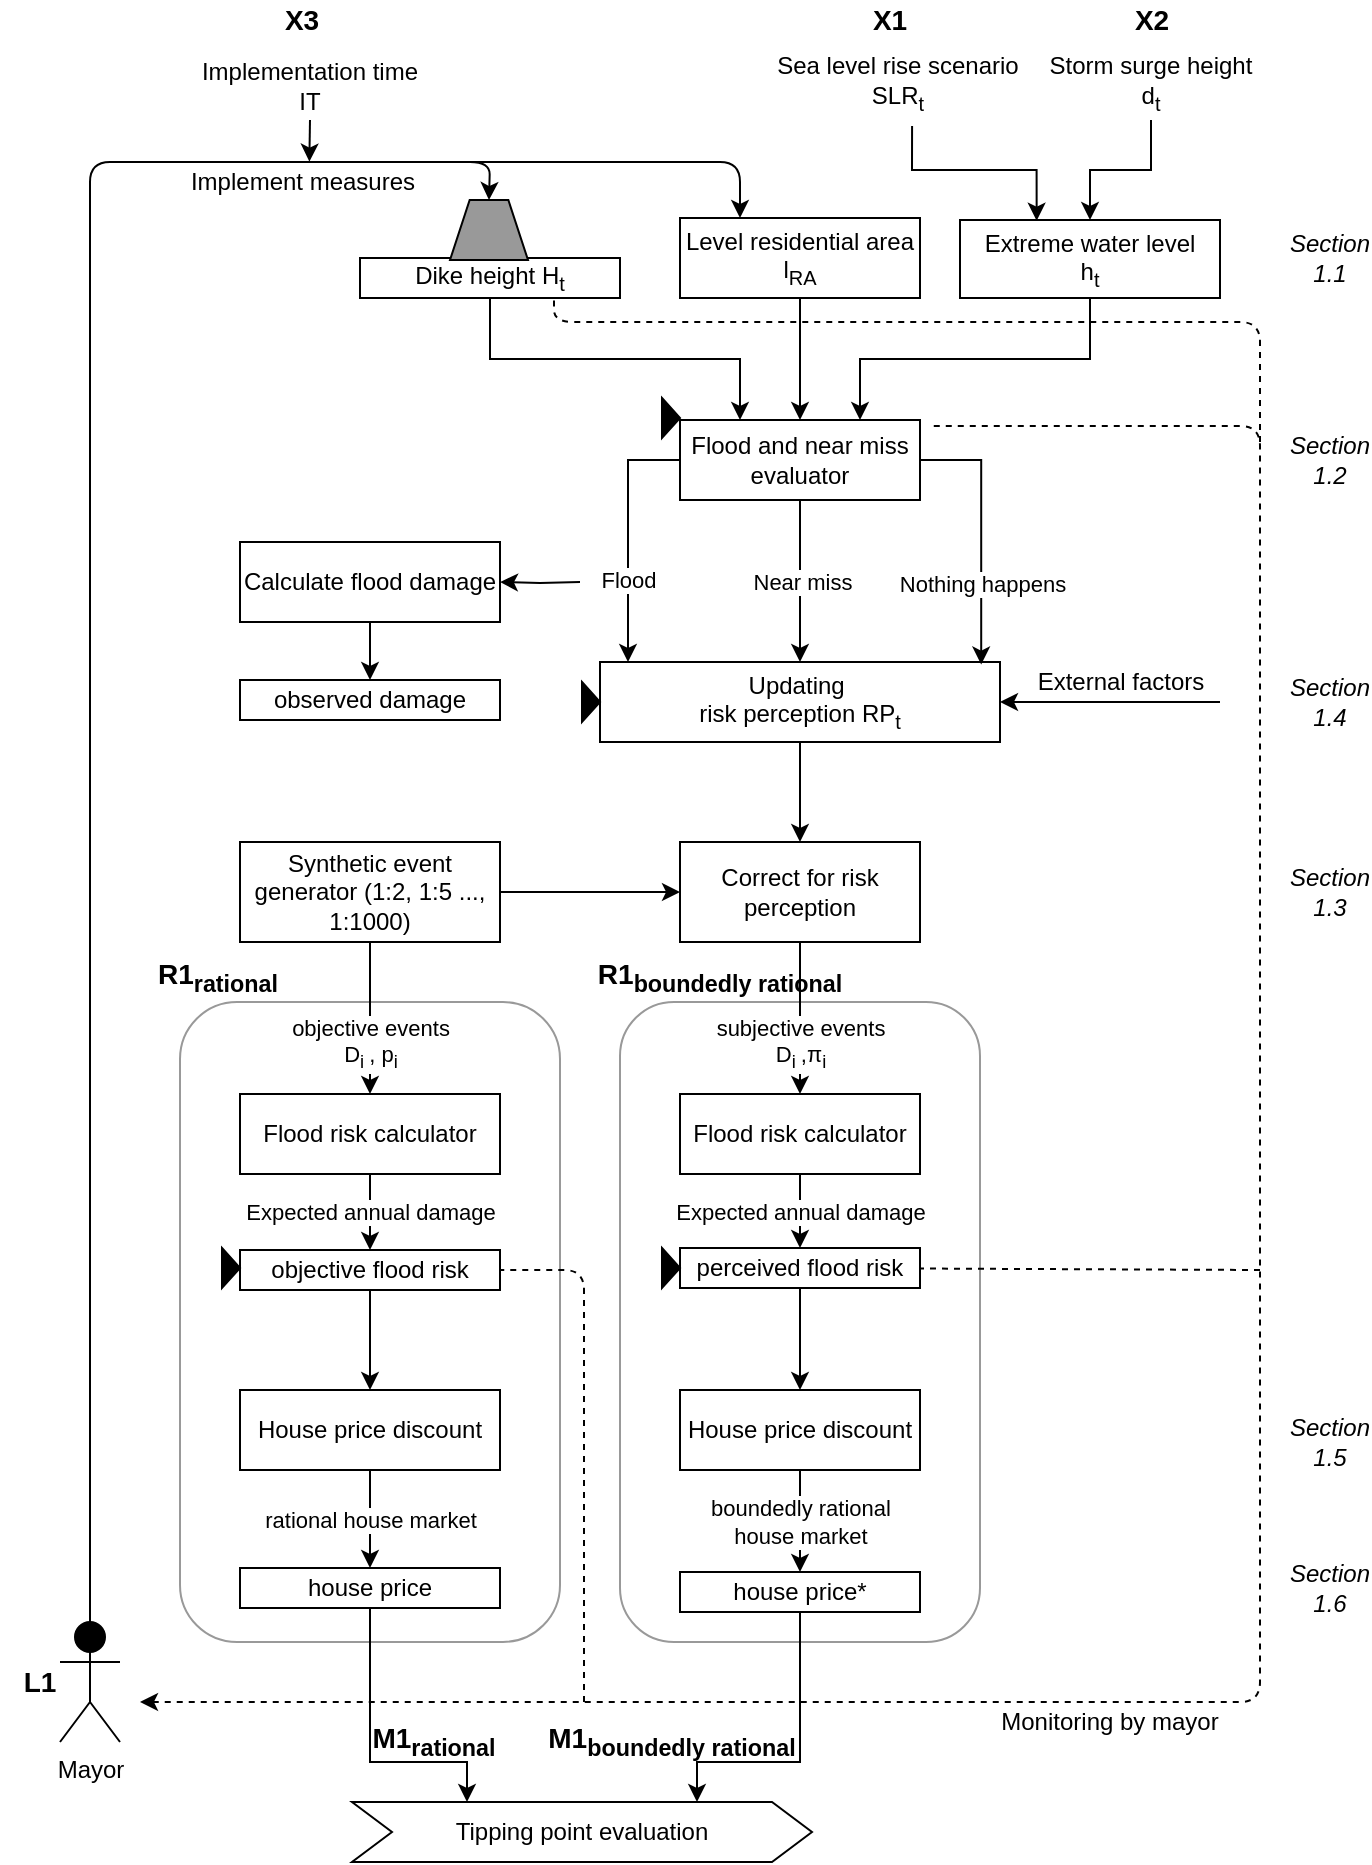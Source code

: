 <mxGraphModel dx="712" dy="684" grid="1" gridSize="10" guides="1" tooltips="1" connect="1" arrows="1" fold="1" page="1" pageScale="1" pageWidth="827" pageHeight="1169" background="#ffffff"><root><mxCell id="0"/><mxCell id="1" parent="0"/><mxCell id="289" value="" style="rounded=1;whiteSpace=wrap;html=1;fillColor=none;strokeColor=#999999;" parent="1" vertex="1"><mxGeometry x="190" y="520" width="190" height="320" as="geometry"/></mxCell><mxCell id="288" value="" style="rounded=1;whiteSpace=wrap;html=1;fillColor=none;strokeColor=#999999;" parent="1" vertex="1"><mxGeometry x="410" y="520" width="180" height="320" as="geometry"/></mxCell><mxCell id="210" value="Near miss" style="edgeStyle=orthogonalEdgeStyle;rounded=0;html=1;exitX=0.5;exitY=1;jettySize=auto;orthogonalLoop=1;" parent="1" source="109" edge="1"><mxGeometry relative="1" as="geometry"><mxPoint x="500" y="350" as="targetPoint"/></mxGeometry></mxCell><mxCell id="212" value="Flood" style="edgeStyle=orthogonalEdgeStyle;rounded=0;html=1;exitX=0;exitY=0.5;jettySize=auto;orthogonalLoop=1;" parent="1" source="109" edge="1"><mxGeometry x="0.345" relative="1" as="geometry"><mxPoint x="414" y="350" as="targetPoint"/><Array as="points"><mxPoint x="414" y="249"/></Array><mxPoint as="offset"/></mxGeometry></mxCell><mxCell id="218" value="Nothing happens" style="edgeStyle=orthogonalEdgeStyle;rounded=0;html=1;exitX=1;exitY=0.5;entryX=0.953;entryY=0.032;entryPerimeter=0;jettySize=auto;orthogonalLoop=1;" parent="1" source="109" target="217" edge="1"><mxGeometry x="0.398" relative="1" as="geometry"><mxPoint as="offset"/></mxGeometry></mxCell><mxCell id="220" style="edgeStyle=orthogonalEdgeStyle;rounded=0;html=1;entryX=1;entryY=0.5;jettySize=auto;orthogonalLoop=1;" parent="1" target="219" edge="1"><mxGeometry relative="1" as="geometry"><mxPoint x="390" y="310" as="sourcePoint"/></mxGeometry></mxCell><mxCell id="109" value="Flood and near miss&lt;div&gt;evaluator&lt;/div&gt;" style="text;html=1;strokeColor=#000000;fillColor=none;align=center;verticalAlign=middle;whiteSpace=wrap;rounded=0;" parent="1" vertex="1"><mxGeometry x="440" y="229" width="120" height="40" as="geometry"/></mxCell><mxCell id="113" value="" style="group;fillColor=none;" parent="1" vertex="1" connectable="0"><mxGeometry x="280" y="119" width="130" height="49" as="geometry"/></mxCell><mxCell id="110" value="Dike height H&lt;sub&gt;t&lt;/sub&gt;" style="text;html=1;strokeColor=#000000;fillColor=none;align=center;verticalAlign=middle;whiteSpace=wrap;rounded=0;" parent="113" vertex="1"><mxGeometry y="29" width="130" height="20" as="geometry"/></mxCell><mxCell id="111" value="" style="shape=trapezoid;perimeter=trapezoidPerimeter;whiteSpace=wrap;html=1;fontSize=10;align=center;size=0.252;fontColor=#999999;fillColor=#999999;" parent="113" vertex="1"><mxGeometry x="45" width="39" height="30" as="geometry"/></mxCell><mxCell id="202" style="edgeStyle=orthogonalEdgeStyle;rounded=0;html=1;exitX=0.5;exitY=1;entryX=0.75;entryY=0;jettySize=auto;orthogonalLoop=1;" parent="1" source="115" target="109" edge="1"><mxGeometry relative="1" as="geometry"/></mxCell><mxCell id="115" value="Extreme water level&lt;div&gt;h&lt;sub&gt;t&lt;/sub&gt;&lt;/div&gt;" style="text;html=1;strokeColor=#000000;fillColor=#FFFFFF;align=center;verticalAlign=middle;whiteSpace=wrap;rounded=0;" parent="1" vertex="1"><mxGeometry x="580" y="129" width="130" height="39" as="geometry"/></mxCell><mxCell id="116" style="edgeStyle=orthogonalEdgeStyle;rounded=0;html=1;exitX=0.5;exitY=1;entryX=0.25;entryY=0;jettySize=auto;orthogonalLoop=1;fontSize=19;" parent="1" source="110" target="109" edge="1"><mxGeometry relative="1" as="geometry"/></mxCell><mxCell id="245" style="edgeStyle=orthogonalEdgeStyle;rounded=0;html=1;exitX=0.5;exitY=1;jettySize=auto;orthogonalLoop=1;" parent="1" source="134" target="243" edge="1"><mxGeometry relative="1" as="geometry"/></mxCell><mxCell id="134" value="objective flood risk" style="rounded=0;whiteSpace=wrap;html=1;fontSize=12;fillColor=none;" parent="1" vertex="1"><mxGeometry x="220" y="644" width="130" height="20" as="geometry"/></mxCell><mxCell id="246" style="edgeStyle=orthogonalEdgeStyle;rounded=0;html=1;exitX=0.5;exitY=1;entryX=0.5;entryY=0;jettySize=auto;orthogonalLoop=1;" parent="1" source="135" target="244" edge="1"><mxGeometry relative="1" as="geometry"/></mxCell><mxCell id="135" value="perceived flood risk" style="rounded=0;whiteSpace=wrap;html=1;fontSize=12;fillColor=none;" parent="1" vertex="1"><mxGeometry x="440" y="643" width="120" height="20" as="geometry"/></mxCell><mxCell id="198" style="edgeStyle=orthogonalEdgeStyle;rounded=0;html=1;exitX=0.551;exitY=1.075;entryX=0.25;entryY=0;jettySize=auto;orthogonalLoop=1;exitPerimeter=0;" parent="1" source="195" edge="1"><mxGeometry relative="1" as="geometry"><mxPoint x="555" y="79.333" as="sourcePoint"/><mxPoint x="618.333" y="129.333" as="targetPoint"/><Array as="points"><mxPoint x="556" y="104"/><mxPoint x="618" y="104"/></Array></mxGeometry></mxCell><mxCell id="195" value="Sea level rise scenario&lt;br&gt;SLR&lt;sub&gt;t&lt;/sub&gt;" style="text;html=1;strokeColor=none;fillColor=none;align=center;verticalAlign=bottom;whiteSpace=wrap;rounded=0;" parent="1" vertex="1"><mxGeometry x="480" y="39" width="138" height="40" as="geometry"/></mxCell><mxCell id="197" style="edgeStyle=orthogonalEdgeStyle;rounded=0;html=1;entryX=0.5;entryY=0;jettySize=auto;orthogonalLoop=1;" parent="1" source="196" target="115" edge="1"><mxGeometry relative="1" as="geometry"><Array as="points"><mxPoint x="676" y="104"/><mxPoint x="645" y="104"/></Array></mxGeometry></mxCell><mxCell id="196" value="Storm surge height&lt;br&gt;&lt;div&gt;d&lt;sub&gt;t&lt;/sub&gt;&lt;/div&gt;" style="text;html=1;strokeColor=none;fillColor=none;align=center;verticalAlign=bottom;whiteSpace=wrap;rounded=0;" parent="1" vertex="1"><mxGeometry x="623" y="39" width="105" height="40" as="geometry"/></mxCell><mxCell id="204" style="edgeStyle=orthogonalEdgeStyle;rounded=0;html=1;exitX=0.5;exitY=1;jettySize=auto;orthogonalLoop=1;" parent="1" source="203" target="109" edge="1"><mxGeometry relative="1" as="geometry"/></mxCell><mxCell id="203" value="Level residential area&lt;div&gt;l&lt;sub&gt;RA&lt;/sub&gt;&lt;/div&gt;" style="rounded=0;whiteSpace=wrap;html=1;fillColor=none;" parent="1" vertex="1"><mxGeometry x="440" y="128" width="120" height="40" as="geometry"/></mxCell><mxCell id="230" value="objective events&lt;br&gt;D&lt;sub&gt;i &lt;/sub&gt;, p&lt;sub&gt;i&lt;/sub&gt;" style="edgeStyle=orthogonalEdgeStyle;rounded=0;html=1;exitX=0.5;exitY=1;entryX=0.5;entryY=0;jettySize=auto;orthogonalLoop=1;" parent="1" source="205" target="229" edge="1"><mxGeometry x="0.323" relative="1" as="geometry"><mxPoint as="offset"/></mxGeometry></mxCell><mxCell id="236" style="edgeStyle=orthogonalEdgeStyle;rounded=0;html=1;exitX=1;exitY=0.5;jettySize=auto;orthogonalLoop=1;" parent="1" source="205" target="235" edge="1"><mxGeometry relative="1" as="geometry"/></mxCell><mxCell id="205" value="Synthetic event generator (1:2, 1:5 ..., 1:1000)" style="text;html=1;strokeColor=#000000;fillColor=none;align=center;verticalAlign=middle;whiteSpace=wrap;rounded=0;" parent="1" vertex="1"><mxGeometry x="220" y="440" width="130" height="50" as="geometry"/></mxCell><mxCell id="214" value="&lt;i&gt;Section 1.1&lt;/i&gt;" style="text;html=1;strokeColor=none;fillColor=none;align=center;verticalAlign=middle;whiteSpace=wrap;rounded=0;" parent="1" vertex="1"><mxGeometry x="745" y="138" width="40" height="20" as="geometry"/></mxCell><mxCell id="216" value="&lt;i&gt;Section 1.2&lt;/i&gt;" style="text;html=1;strokeColor=none;fillColor=none;align=center;verticalAlign=middle;whiteSpace=wrap;rounded=0;" parent="1" vertex="1"><mxGeometry x="745" y="239" width="40" height="20" as="geometry"/></mxCell><mxCell id="237" style="edgeStyle=orthogonalEdgeStyle;rounded=0;html=1;exitX=0.5;exitY=1;entryX=0.5;entryY=0;jettySize=auto;orthogonalLoop=1;" parent="1" source="217" target="235" edge="1"><mxGeometry relative="1" as="geometry"/></mxCell><mxCell id="217" value="Updating&amp;nbsp;&lt;div&gt;risk perception RP&lt;sub&gt;t&lt;/sub&gt;&lt;/div&gt;" style="rounded=0;whiteSpace=wrap;html=1;fillColor=none;" parent="1" vertex="1"><mxGeometry x="400" y="350" width="200" height="40" as="geometry"/></mxCell><mxCell id="234" style="edgeStyle=orthogonalEdgeStyle;rounded=0;html=1;exitX=0.5;exitY=1;entryX=0.5;entryY=0;jettySize=auto;orthogonalLoop=1;" parent="1" source="219" target="232" edge="1"><mxGeometry relative="1" as="geometry"/></mxCell><mxCell id="219" value="Calculate flood damage" style="rounded=0;whiteSpace=wrap;html=1;fillColor=none;" parent="1" vertex="1"><mxGeometry x="220" y="290" width="130" height="40" as="geometry"/></mxCell><mxCell id="222" value="&lt;i&gt;Section 1.4&lt;/i&gt;" style="text;html=1;strokeColor=none;fillColor=none;align=center;verticalAlign=middle;whiteSpace=wrap;rounded=0;" parent="1" vertex="1"><mxGeometry x="745" y="360" width="40" height="20" as="geometry"/></mxCell><mxCell id="223" value="" style="endArrow=classic;html=1;entryX=1;entryY=0.5;" parent="1" target="217" edge="1"><mxGeometry width="50" height="50" relative="1" as="geometry"><mxPoint x="710" y="370" as="sourcePoint"/><mxPoint x="760" y="370" as="targetPoint"/></mxGeometry></mxCell><mxCell id="224" value="External factors" style="text;html=1;resizable=0;points=[];align=center;verticalAlign=middle;labelBackgroundColor=#ffffff;" parent="223" vertex="1" connectable="0"><mxGeometry x="-0.265" y="2" relative="1" as="geometry"><mxPoint x="-10" y="-12" as="offset"/></mxGeometry></mxCell><mxCell id="231" value="Expected annual damage" style="edgeStyle=orthogonalEdgeStyle;rounded=0;html=1;exitX=0.5;exitY=1;entryX=0.5;entryY=0;jettySize=auto;orthogonalLoop=1;" parent="1" source="229" target="134" edge="1"><mxGeometry relative="1" as="geometry"/></mxCell><mxCell id="229" value="Flood risk calculator" style="rounded=0;whiteSpace=wrap;html=1;fillColor=none;" parent="1" vertex="1"><mxGeometry x="220" y="566" width="130" height="40" as="geometry"/></mxCell><mxCell id="232" value="observed damage" style="rounded=0;whiteSpace=wrap;html=1;fontSize=12;fillColor=none;" parent="1" vertex="1"><mxGeometry x="220" y="359" width="130" height="20" as="geometry"/></mxCell><mxCell id="233" value="" style="triangle;whiteSpace=wrap;html=1;strokeColor=#000000;fillColor=#000000;fontSize=12;fontColor=#FF0000;" parent="1" vertex="1"><mxGeometry x="391" y="360" width="9" height="20" as="geometry"/></mxCell><mxCell id="239" value="subjective events&lt;div&gt;D&lt;sub&gt;i &lt;/sub&gt;,π&lt;sub&gt;i&lt;/sub&gt;&lt;/div&gt;" style="edgeStyle=orthogonalEdgeStyle;rounded=0;html=1;exitX=0.5;exitY=1;entryX=0.5;entryY=0;jettySize=auto;orthogonalLoop=1;" parent="1" source="235" target="238" edge="1"><mxGeometry x="0.323" relative="1" as="geometry"><mxPoint as="offset"/></mxGeometry></mxCell><mxCell id="235" value="Correct for risk perception" style="text;html=1;strokeColor=#000000;fillColor=none;align=center;verticalAlign=middle;whiteSpace=wrap;rounded=0;" parent="1" vertex="1"><mxGeometry x="440" y="440" width="120" height="50" as="geometry"/></mxCell><mxCell id="240" value="Expected annual damage" style="edgeStyle=orthogonalEdgeStyle;rounded=0;html=1;exitX=0.5;exitY=1;entryX=0.5;entryY=0;jettySize=auto;orthogonalLoop=1;" parent="1" source="238" target="135" edge="1"><mxGeometry relative="1" as="geometry"/></mxCell><mxCell id="238" value="Flood risk calculator" style="rounded=0;whiteSpace=wrap;html=1;fillColor=none;" parent="1" vertex="1"><mxGeometry x="440" y="566" width="120" height="40" as="geometry"/></mxCell><mxCell id="242" value="&lt;i&gt;Section 1.3&lt;/i&gt;" style="text;html=1;strokeColor=none;fillColor=none;align=center;verticalAlign=middle;whiteSpace=wrap;rounded=0;" parent="1" vertex="1"><mxGeometry x="745" y="455" width="40" height="20" as="geometry"/></mxCell><mxCell id="249" value="rational house market" style="edgeStyle=orthogonalEdgeStyle;rounded=0;html=1;exitX=0.5;exitY=1;entryX=0.5;entryY=0;jettySize=auto;orthogonalLoop=1;" parent="1" source="243" target="248" edge="1"><mxGeometry relative="1" as="geometry"/></mxCell><mxCell id="243" value="House price discount" style="rounded=0;whiteSpace=wrap;html=1;fillColor=none;" parent="1" vertex="1"><mxGeometry x="220" y="714" width="130" height="40" as="geometry"/></mxCell><mxCell id="252" value="boundedly rational&lt;div&gt;house market&lt;/div&gt;" style="edgeStyle=orthogonalEdgeStyle;rounded=0;html=1;exitX=0.5;exitY=1;jettySize=auto;orthogonalLoop=1;" parent="1" source="244" target="251" edge="1"><mxGeometry relative="1" as="geometry"/></mxCell><mxCell id="244" value="House price discount" style="rounded=0;whiteSpace=wrap;html=1;fillColor=none;" parent="1" vertex="1"><mxGeometry x="440" y="714" width="120" height="40" as="geometry"/></mxCell><mxCell id="304" style="edgeStyle=orthogonalEdgeStyle;rounded=0;html=1;exitX=0.5;exitY=1;entryX=0.25;entryY=0;jettySize=auto;orthogonalLoop=1;" parent="1" source="248" target="300" edge="1"><mxGeometry relative="1" as="geometry"><Array as="points"><mxPoint x="285" y="900"/><mxPoint x="333" y="900"/></Array></mxGeometry></mxCell><mxCell id="248" value="house price" style="rounded=0;whiteSpace=wrap;html=1;fontSize=12;fillColor=none;" parent="1" vertex="1"><mxGeometry x="220" y="803" width="130" height="20" as="geometry"/></mxCell><mxCell id="303" style="edgeStyle=orthogonalEdgeStyle;rounded=0;html=1;exitX=0.5;exitY=1;entryX=0.75;entryY=0;jettySize=auto;orthogonalLoop=1;jumpStyle=arc;jumpSize=10;" parent="1" source="251" target="300" edge="1"><mxGeometry relative="1" as="geometry"><Array as="points"><mxPoint x="500" y="900"/><mxPoint x="448" y="900"/></Array></mxGeometry></mxCell><mxCell id="251" value="house price*" style="rounded=0;whiteSpace=wrap;html=1;fontSize=12;fillColor=none;" parent="1" vertex="1"><mxGeometry x="440" y="805" width="120" height="20" as="geometry"/></mxCell><mxCell id="253" value="Mayor" style="shape=umlActor;verticalLabelPosition=bottom;labelBackgroundColor=#ffffff;verticalAlign=top;html=1;fillColor=#000000;" parent="1" vertex="1"><mxGeometry x="130" y="830" width="30" height="60" as="geometry"/></mxCell><mxCell id="267" value="" style="endArrow=classic;html=1;exitX=0.5;exitY=0;exitPerimeter=0;entryX=0.5;entryY=0;" parent="1" source="253" target="111" edge="1"><mxGeometry width="50" height="50" relative="1" as="geometry"><mxPoint x="70" y="980" as="sourcePoint"/><mxPoint x="80" y="60" as="targetPoint"/><Array as="points"><mxPoint x="145" y="100"/><mxPoint x="345" y="100"/></Array></mxGeometry></mxCell><mxCell id="272" value="&amp;nbsp;Implement measures&amp;nbsp;" style="text;html=1;resizable=0;points=[];align=center;verticalAlign=middle;labelBackgroundColor=#ffffff;" parent="267" vertex="1" connectable="0"><mxGeometry x="0.511" y="-83" relative="1" as="geometry"><mxPoint x="23" y="-3" as="offset"/></mxGeometry></mxCell><mxCell id="268" value="" style="endArrow=classic;html=1;entryX=0.25;entryY=0;" parent="1" target="203" edge="1"><mxGeometry width="50" height="50" relative="1" as="geometry"><mxPoint x="310" y="100" as="sourcePoint"/><mxPoint x="120" y="930" as="targetPoint"/><Array as="points"><mxPoint x="470" y="100"/></Array></mxGeometry></mxCell><mxCell id="269" value="&lt;i&gt;Section 1.5&lt;/i&gt;" style="text;html=1;strokeColor=none;fillColor=none;align=center;verticalAlign=middle;whiteSpace=wrap;rounded=0;" parent="1" vertex="1"><mxGeometry x="745" y="730" width="40" height="20" as="geometry"/></mxCell><mxCell id="278" value="" style="endArrow=none;dashed=1;html=1;" parent="1" edge="1"><mxGeometry width="50" height="50" relative="1" as="geometry"><mxPoint x="392" y="870" as="sourcePoint"/><mxPoint x="350" y="654" as="targetPoint"/><Array as="points"><mxPoint x="392" y="654"/></Array></mxGeometry></mxCell><mxCell id="279" value="Monitoring by mayor" style="text;html=1;strokeColor=none;fillColor=none;align=center;verticalAlign=middle;whiteSpace=wrap;rounded=0;" parent="1" vertex="1"><mxGeometry x="590" y="870" width="130" height="20" as="geometry"/></mxCell><mxCell id="280" value="&lt;b&gt;&lt;font style=&quot;font-size: 14px&quot;&gt;X1&lt;/font&gt;&lt;/b&gt;" style="text;html=1;strokeColor=none;fillColor=none;align=center;verticalAlign=middle;whiteSpace=wrap;rounded=0;" parent="1" vertex="1"><mxGeometry x="525" y="19" width="40" height="20" as="geometry"/></mxCell><mxCell id="281" value="&lt;b&gt;&lt;font style=&quot;font-size: 14px&quot;&gt;X2&lt;/font&gt;&lt;/b&gt;" style="text;html=1;strokeColor=none;fillColor=none;align=center;verticalAlign=middle;whiteSpace=wrap;rounded=0;" parent="1" vertex="1"><mxGeometry x="656" y="19" width="40" height="20" as="geometry"/></mxCell><mxCell id="282" value="&lt;b&gt;&lt;font style=&quot;font-size: 14px&quot;&gt;L1&lt;/font&gt;&lt;/b&gt;" style="text;html=1;strokeColor=none;fillColor=none;align=center;verticalAlign=middle;whiteSpace=wrap;rounded=0;" parent="1" vertex="1"><mxGeometry x="100" y="850" width="40" height="20" as="geometry"/></mxCell><mxCell id="286" value="&lt;i&gt;Section 1.6&lt;/i&gt;" style="text;html=1;strokeColor=none;fillColor=none;align=center;verticalAlign=middle;whiteSpace=wrap;rounded=0;" parent="1" vertex="1"><mxGeometry x="745" y="803" width="40" height="20" as="geometry"/></mxCell><mxCell id="290" value="" style="endArrow=none;dashed=1;html=1;startArrow=classic;startFill=1;" parent="1" edge="1"><mxGeometry width="50" height="50" relative="1" as="geometry"><mxPoint x="170" y="870" as="sourcePoint"/><mxPoint x="564" y="232" as="targetPoint"/><Array as="points"><mxPoint x="730" y="870"/><mxPoint x="730" y="232"/></Array></mxGeometry></mxCell><mxCell id="293" value="&lt;b&gt;&lt;font style=&quot;font-size: 14px&quot;&gt;R1&lt;sub&gt;rational&lt;/sub&gt;&lt;/font&gt;&lt;/b&gt;" style="text;html=1;strokeColor=none;fillColor=none;align=center;verticalAlign=middle;whiteSpace=wrap;rounded=0;" parent="1" vertex="1"><mxGeometry x="189" y="497" width="40" height="20" as="geometry"/></mxCell><mxCell id="294" value="&lt;b&gt;&lt;font style=&quot;font-size: 14px&quot;&gt;R1&lt;sub&gt;boundedly rational&lt;/sub&gt;&lt;/font&gt;&lt;/b&gt;" style="text;html=1;strokeColor=none;fillColor=none;align=center;verticalAlign=middle;whiteSpace=wrap;rounded=0;" parent="1" vertex="1"><mxGeometry x="385" y="497" width="150" height="20" as="geometry"/></mxCell><mxCell id="295" value="" style="triangle;whiteSpace=wrap;html=1;strokeColor=#000000;fillColor=#000000;fontSize=12;fontColor=#FF0000;" parent="1" vertex="1"><mxGeometry x="211" y="643" width="9" height="20" as="geometry"/></mxCell><mxCell id="296" value="" style="triangle;whiteSpace=wrap;html=1;strokeColor=#000000;fillColor=#000000;fontSize=12;fontColor=#FF0000;" parent="1" vertex="1"><mxGeometry x="431" y="643" width="9" height="20" as="geometry"/></mxCell><mxCell id="297" value="" style="triangle;whiteSpace=wrap;html=1;strokeColor=#000000;fillColor=#000000;fontSize=12;fontColor=#FF0000;" parent="1" vertex="1"><mxGeometry x="431" y="218" width="9" height="20" as="geometry"/></mxCell><mxCell id="299" value="" style="endArrow=none;dashed=1;html=1;" parent="1" target="135" edge="1"><mxGeometry width="50" height="50" relative="1" as="geometry"><mxPoint x="730" y="654" as="sourcePoint"/><mxPoint x="610" y="654" as="targetPoint"/></mxGeometry></mxCell><mxCell id="300" value="Tipping point evaluation" style="shape=step;perimeter=stepPerimeter;whiteSpace=wrap;html=1;fixedSize=1;strokeColor=#000000;fillColor=none;" parent="1" vertex="1"><mxGeometry x="276" y="920" width="230" height="30" as="geometry"/></mxCell><mxCell id="305" value="&lt;b&gt;&lt;font style=&quot;font-size: 14px&quot;&gt;M1&lt;sub&gt;rational&lt;/sub&gt;&lt;/font&gt;&lt;/b&gt;" style="text;html=1;strokeColor=none;fillColor=none;align=center;verticalAlign=middle;whiteSpace=wrap;rounded=0;" parent="1" vertex="1"><mxGeometry x="297" y="884" width="40" height="10" as="geometry"/></mxCell><mxCell id="306" value="&lt;b&gt;&lt;font style=&quot;font-size: 14px&quot;&gt;M1&lt;sub&gt;boundedly rational&lt;/sub&gt;&lt;/font&gt;&lt;/b&gt;" style="text;html=1;strokeColor=none;fillColor=none;align=center;verticalAlign=middle;whiteSpace=wrap;rounded=0;" parent="1" vertex="1"><mxGeometry x="361" y="884" width="150" height="10" as="geometry"/></mxCell><mxCell id="311" style="edgeStyle=orthogonalEdgeStyle;rounded=0;html=1;exitX=0.5;exitY=1;jettySize=auto;orthogonalLoop=1;" parent="1" source="309" edge="1"><mxGeometry relative="1" as="geometry"><mxPoint x="254.667" y="99.833" as="targetPoint"/></mxGeometry></mxCell><mxCell id="309" value="Implementation time&lt;br&gt;IT" style="text;html=1;strokeColor=none;fillColor=none;align=center;verticalAlign=bottom;whiteSpace=wrap;rounded=0;" parent="1" vertex="1"><mxGeometry x="186" y="39" width="138" height="40" as="geometry"/></mxCell><mxCell id="310" value="&lt;b&gt;&lt;font style=&quot;font-size: 14px&quot;&gt;X3&lt;/font&gt;&lt;/b&gt;" style="text;html=1;strokeColor=none;fillColor=none;align=center;verticalAlign=middle;whiteSpace=wrap;rounded=0;" parent="1" vertex="1"><mxGeometry x="231" y="19" width="40" height="20" as="geometry"/></mxCell><mxCell id="313" value="" style="endArrow=none;dashed=1;html=1;" parent="1" edge="1"><mxGeometry width="50" height="50" relative="1" as="geometry"><mxPoint x="730" y="240" as="sourcePoint"/><mxPoint x="377" y="168" as="targetPoint"/><Array as="points"><mxPoint x="730" y="180"/><mxPoint x="377" y="180"/></Array></mxGeometry></mxCell></root></mxGraphModel>